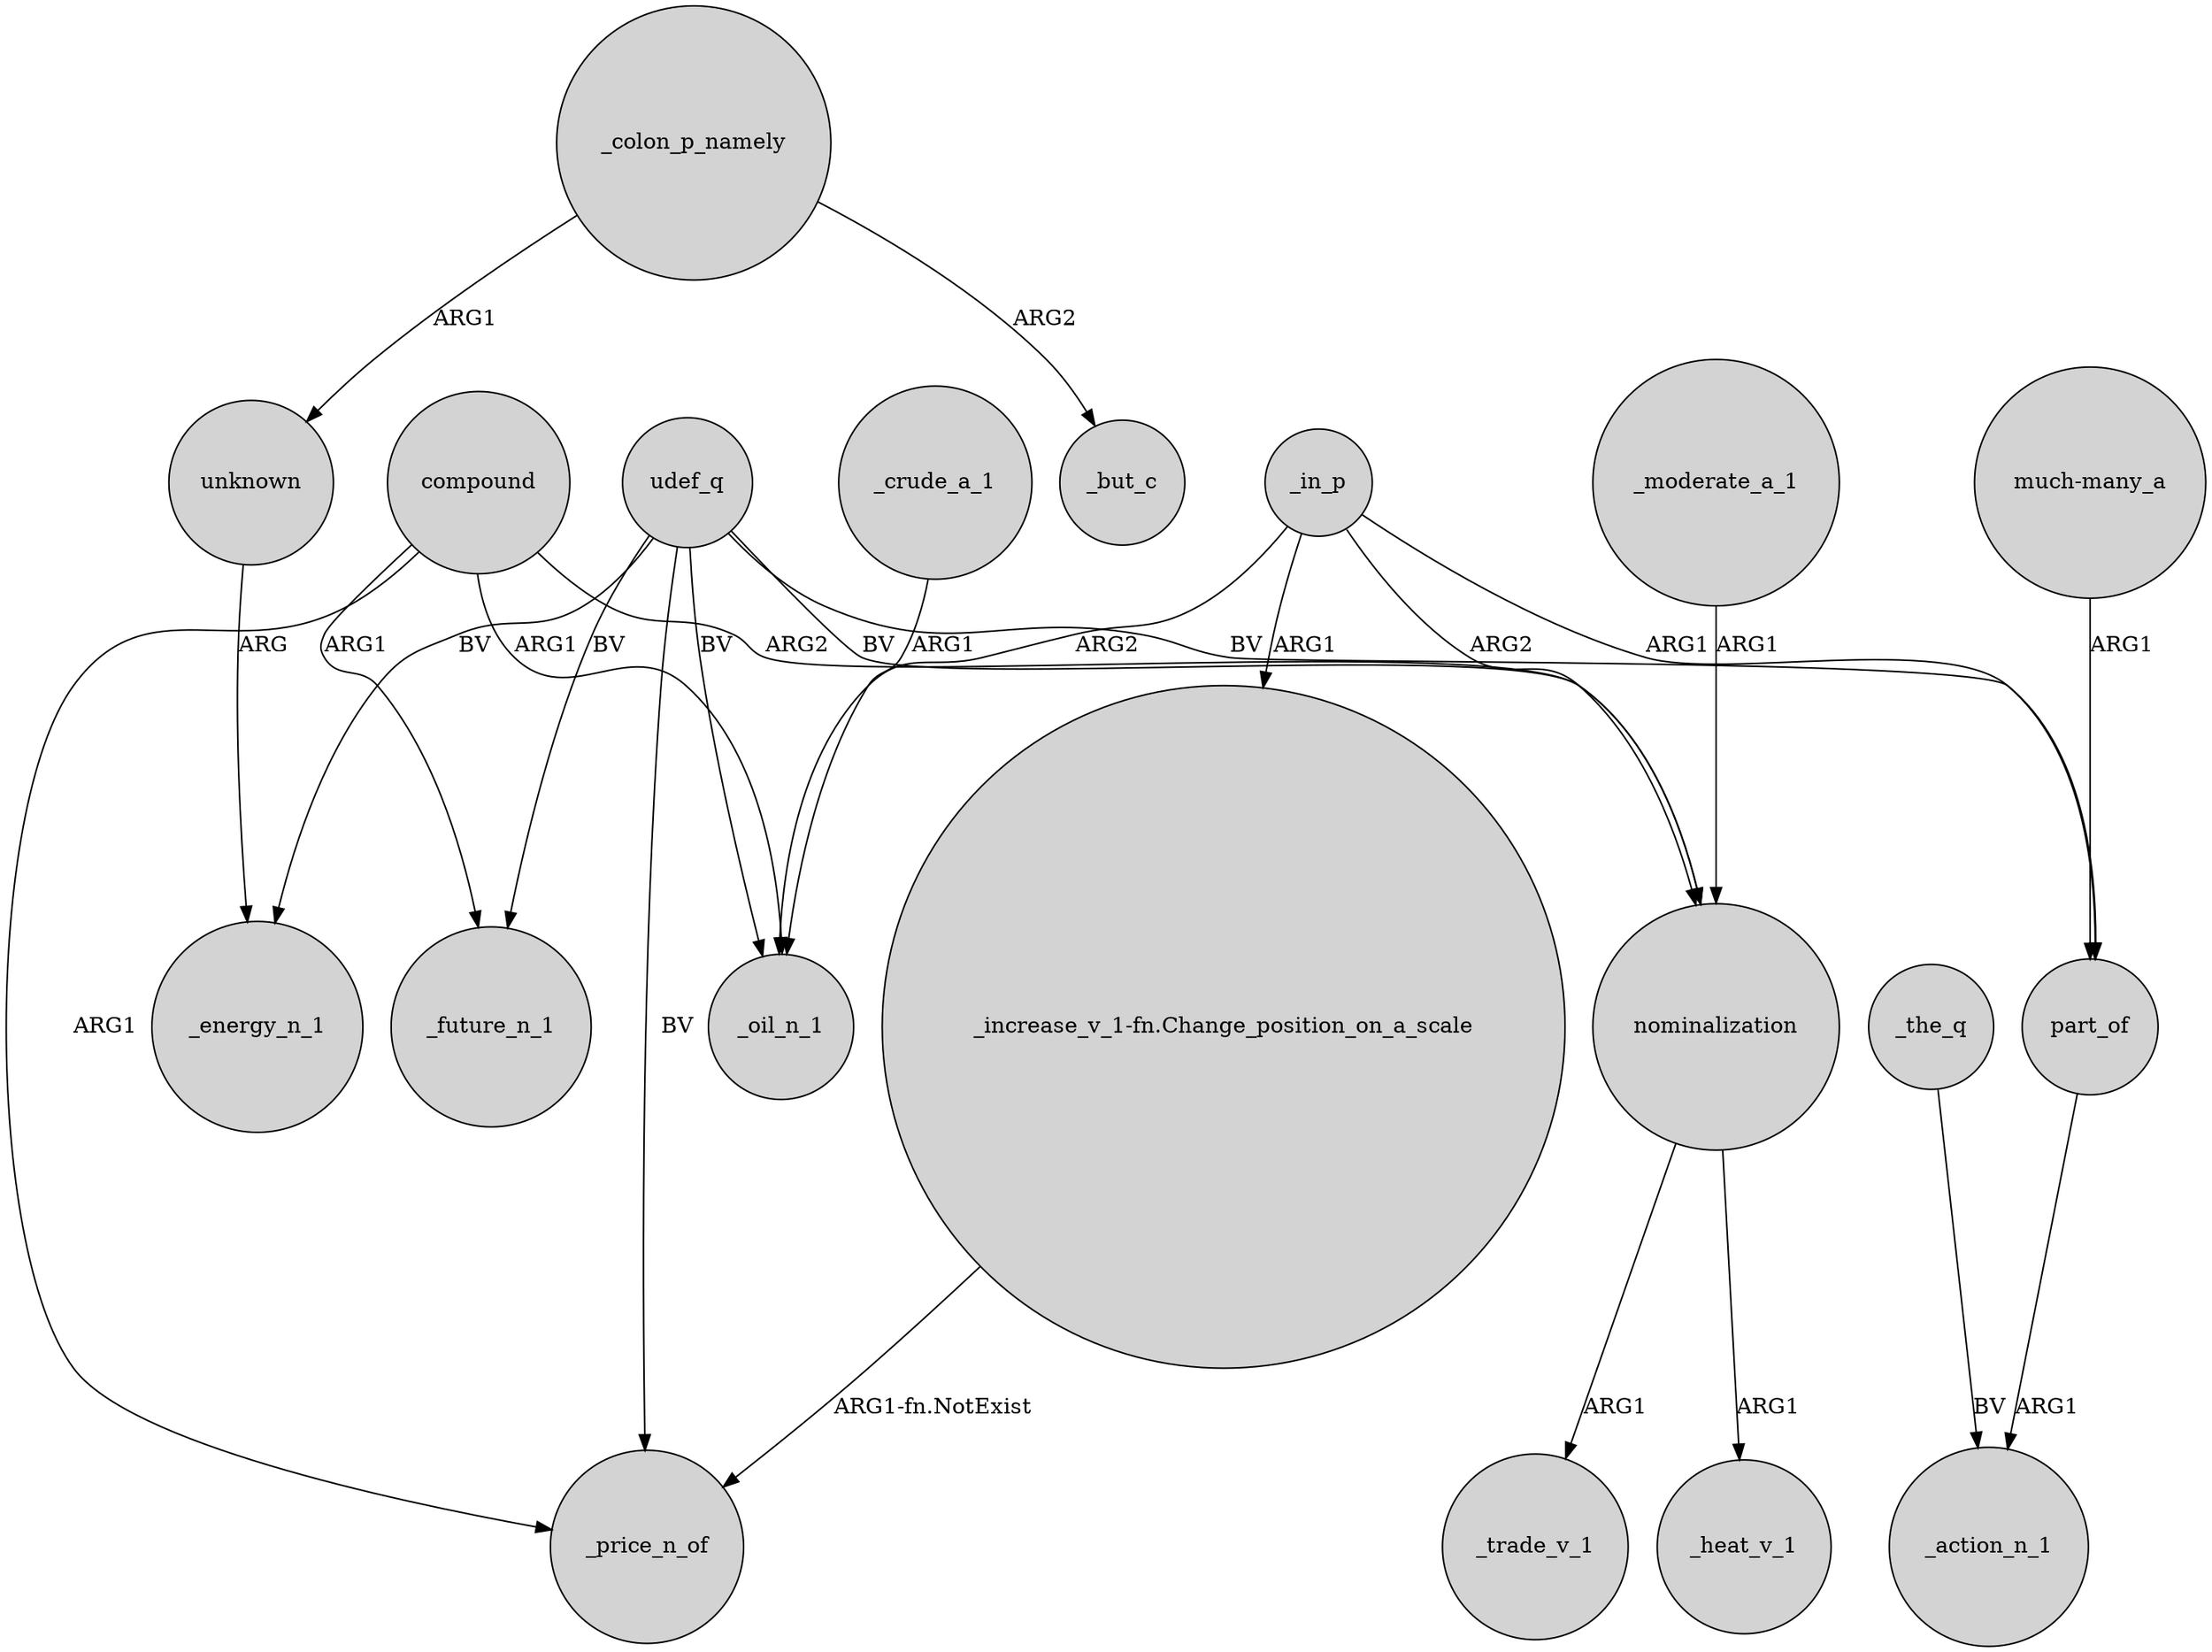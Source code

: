 digraph {
	node [shape=circle style=filled]
	_in_p -> "_increase_v_1-fn.Change_position_on_a_scale" [label=ARG1]
	udef_q -> _energy_n_1 [label=BV]
	unknown -> _energy_n_1 [label=ARG]
	_the_q -> _action_n_1 [label=BV]
	_colon_p_namely -> _but_c [label=ARG2]
	udef_q -> part_of [label=BV]
	_in_p -> _oil_n_1 [label=ARG2]
	udef_q -> _price_n_of [label=BV]
	compound -> _future_n_1 [label=ARG1]
	compound -> _oil_n_1 [label=ARG1]
	"much-many_a" -> part_of [label=ARG1]
	compound -> nominalization [label=ARG2]
	nominalization -> _trade_v_1 [label=ARG1]
	part_of -> _action_n_1 [label=ARG1]
	_colon_p_namely -> unknown [label=ARG1]
	_crude_a_1 -> _oil_n_1 [label=ARG1]
	_in_p -> part_of [label=ARG1]
	udef_q -> _future_n_1 [label=BV]
	udef_q -> nominalization [label=BV]
	_moderate_a_1 -> nominalization [label=ARG1]
	udef_q -> _oil_n_1 [label=BV]
	nominalization -> _heat_v_1 [label=ARG1]
	"_increase_v_1-fn.Change_position_on_a_scale" -> _price_n_of [label="ARG1-fn.NotExist"]
	compound -> _price_n_of [label=ARG1]
	_in_p -> nominalization [label=ARG2]
}
